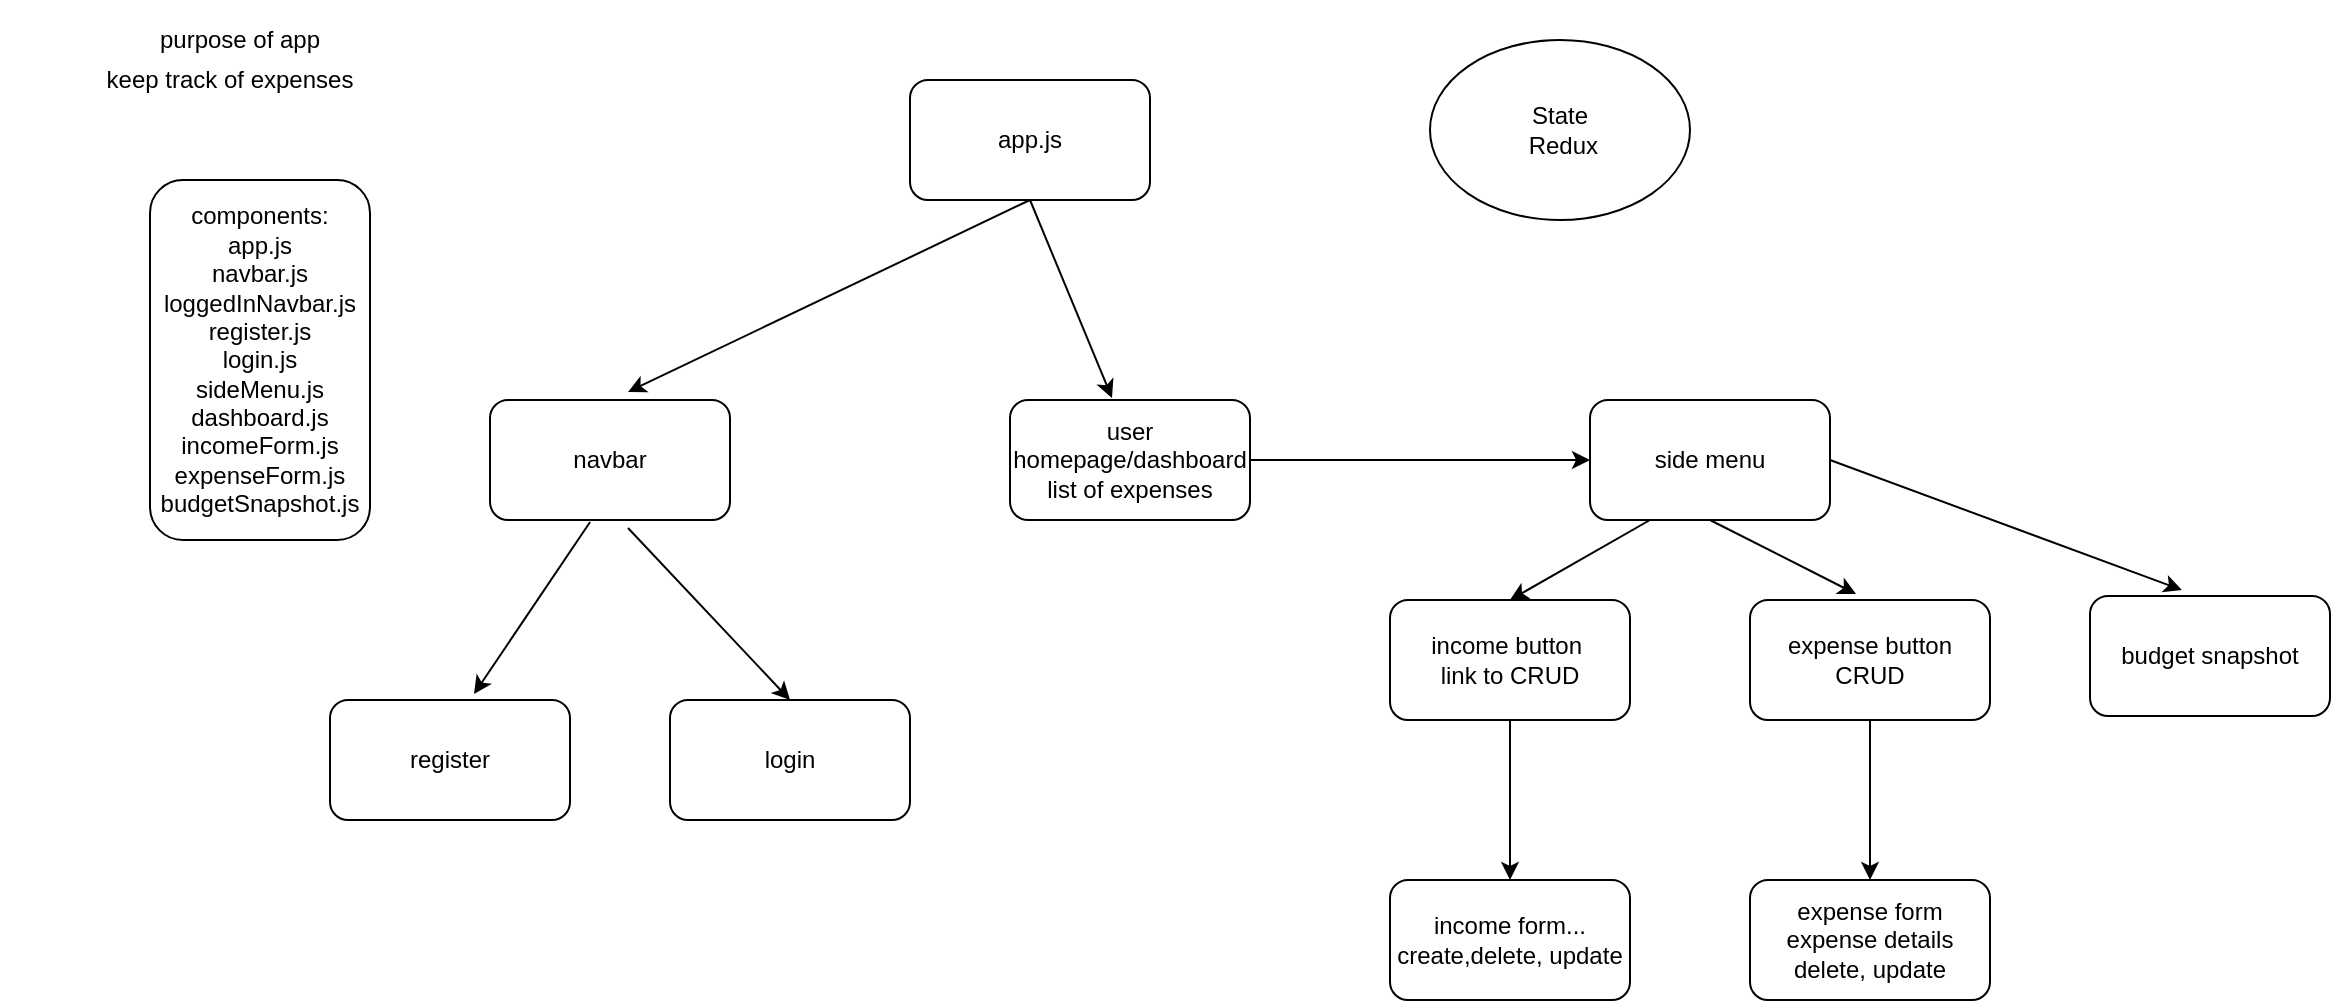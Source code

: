 <mxfile version="11.2.4" type="device" pages="1"><diagram id="TiMIAq606GYRo2Gc_5UJ" name="Page-1"><mxGraphModel dx="2516" dy="805" grid="1" gridSize="10" guides="1" tooltips="1" connect="1" arrows="1" fold="1" page="1" pageScale="1" pageWidth="850" pageHeight="1100" math="0" shadow="0"><root><mxCell id="0"/><mxCell id="1" parent="0"/><mxCell id="45zUoHMbYjtyj5gNnuN4-1" value="app.js&lt;br&gt;" style="rounded=1;whiteSpace=wrap;html=1;" vertex="1" parent="1"><mxGeometry x="420" y="60" width="120" height="60" as="geometry"/></mxCell><mxCell id="45zUoHMbYjtyj5gNnuN4-2" value="navbar&lt;br&gt;" style="rounded=1;whiteSpace=wrap;html=1;" vertex="1" parent="1"><mxGeometry x="210" y="220" width="120" height="60" as="geometry"/></mxCell><mxCell id="45zUoHMbYjtyj5gNnuN4-3" value="login" style="rounded=1;whiteSpace=wrap;html=1;" vertex="1" parent="1"><mxGeometry x="300" y="370" width="120" height="60" as="geometry"/></mxCell><mxCell id="45zUoHMbYjtyj5gNnuN4-4" value="register&lt;br&gt;" style="rounded=1;whiteSpace=wrap;html=1;" vertex="1" parent="1"><mxGeometry x="130" y="370" width="120" height="60" as="geometry"/></mxCell><mxCell id="45zUoHMbYjtyj5gNnuN4-5" value="" style="endArrow=classic;html=1;exitX=0.417;exitY=1.017;exitDx=0;exitDy=0;exitPerimeter=0;entryX=0.6;entryY=-0.05;entryDx=0;entryDy=0;entryPerimeter=0;" edge="1" parent="1" source="45zUoHMbYjtyj5gNnuN4-2" target="45zUoHMbYjtyj5gNnuN4-4"><mxGeometry width="50" height="50" relative="1" as="geometry"><mxPoint x="130" y="500" as="sourcePoint"/><mxPoint x="230" y="360" as="targetPoint"/></mxGeometry></mxCell><mxCell id="45zUoHMbYjtyj5gNnuN4-7" value="" style="endArrow=classic;html=1;entryX=0.5;entryY=0;entryDx=0;entryDy=0;exitX=0.575;exitY=1.067;exitDx=0;exitDy=0;exitPerimeter=0;" edge="1" parent="1" source="45zUoHMbYjtyj5gNnuN4-2" target="45zUoHMbYjtyj5gNnuN4-3"><mxGeometry width="50" height="50" relative="1" as="geometry"><mxPoint x="310" y="290" as="sourcePoint"/><mxPoint x="320" y="280" as="targetPoint"/></mxGeometry></mxCell><mxCell id="45zUoHMbYjtyj5gNnuN4-8" value="" style="endArrow=classic;html=1;exitX=0.5;exitY=1;exitDx=0;exitDy=0;entryX=0.575;entryY=-0.067;entryDx=0;entryDy=0;entryPerimeter=0;" edge="1" parent="1" source="45zUoHMbYjtyj5gNnuN4-1" target="45zUoHMbYjtyj5gNnuN4-2"><mxGeometry width="50" height="50" relative="1" as="geometry"><mxPoint x="400" y="190" as="sourcePoint"/><mxPoint x="450" y="140" as="targetPoint"/></mxGeometry></mxCell><mxCell id="45zUoHMbYjtyj5gNnuN4-9" value="purpose of app&lt;br&gt;" style="text;html=1;strokeColor=none;fillColor=none;align=center;verticalAlign=middle;whiteSpace=wrap;rounded=0;" vertex="1" parent="1"><mxGeometry x="40" y="20" width="90" height="40" as="geometry"/></mxCell><mxCell id="45zUoHMbYjtyj5gNnuN4-11" value="keep track of expenses&lt;br&gt;" style="text;html=1;strokeColor=none;fillColor=none;align=center;verticalAlign=middle;whiteSpace=wrap;rounded=0;" vertex="1" parent="1"><mxGeometry x="-35" y="25" width="230" height="70" as="geometry"/></mxCell><mxCell id="45zUoHMbYjtyj5gNnuN4-15" value="user homepage/dashboard&lt;br&gt;list of expenses" style="rounded=1;whiteSpace=wrap;html=1;" vertex="1" parent="1"><mxGeometry x="470" y="220" width="120" height="60" as="geometry"/></mxCell><mxCell id="45zUoHMbYjtyj5gNnuN4-16" value="expense button&lt;br&gt;CRUD" style="rounded=1;whiteSpace=wrap;html=1;" vertex="1" parent="1"><mxGeometry x="840" y="320" width="120" height="60" as="geometry"/></mxCell><mxCell id="45zUoHMbYjtyj5gNnuN4-17" value="expense form&lt;br&gt;expense details&lt;br&gt;delete, update" style="rounded=1;whiteSpace=wrap;html=1;" vertex="1" parent="1"><mxGeometry x="840" y="460" width="120" height="60" as="geometry"/></mxCell><mxCell id="45zUoHMbYjtyj5gNnuN4-18" value="side menu" style="rounded=1;whiteSpace=wrap;html=1;" vertex="1" parent="1"><mxGeometry x="760" y="220" width="120" height="60" as="geometry"/></mxCell><mxCell id="45zUoHMbYjtyj5gNnuN4-28" value="income button&amp;nbsp;&lt;br&gt;link to CRUD" style="rounded=1;whiteSpace=wrap;html=1;" vertex="1" parent="1"><mxGeometry x="660" y="320" width="120" height="60" as="geometry"/></mxCell><mxCell id="45zUoHMbYjtyj5gNnuN4-29" value="income form...&lt;br&gt;create,delete, update" style="rounded=1;whiteSpace=wrap;html=1;" vertex="1" parent="1"><mxGeometry x="660" y="460" width="120" height="60" as="geometry"/></mxCell><mxCell id="45zUoHMbYjtyj5gNnuN4-30" value="" style="endArrow=classic;html=1;exitX=0.5;exitY=1;exitDx=0;exitDy=0;entryX=0.5;entryY=0;entryDx=0;entryDy=0;" edge="1" parent="1" source="45zUoHMbYjtyj5gNnuN4-28" target="45zUoHMbYjtyj5gNnuN4-29"><mxGeometry width="50" height="50" relative="1" as="geometry"><mxPoint x="710" y="430" as="sourcePoint"/><mxPoint x="760" y="380" as="targetPoint"/></mxGeometry></mxCell><mxCell id="45zUoHMbYjtyj5gNnuN4-31" value="" style="endArrow=classic;html=1;exitX=0.5;exitY=1;exitDx=0;exitDy=0;entryX=0.5;entryY=0;entryDx=0;entryDy=0;" edge="1" parent="1" source="45zUoHMbYjtyj5gNnuN4-16" target="45zUoHMbYjtyj5gNnuN4-17"><mxGeometry width="50" height="50" relative="1" as="geometry"><mxPoint x="900" y="440" as="sourcePoint"/><mxPoint x="950" y="390" as="targetPoint"/></mxGeometry></mxCell><mxCell id="45zUoHMbYjtyj5gNnuN4-32" value="" style="endArrow=classic;html=1;exitX=0.5;exitY=1;exitDx=0;exitDy=0;entryX=0.442;entryY=-0.05;entryDx=0;entryDy=0;entryPerimeter=0;" edge="1" parent="1" source="45zUoHMbYjtyj5gNnuN4-18" target="45zUoHMbYjtyj5gNnuN4-16"><mxGeometry width="50" height="50" relative="1" as="geometry"><mxPoint x="780" y="330" as="sourcePoint"/><mxPoint x="830" y="280" as="targetPoint"/></mxGeometry></mxCell><mxCell id="45zUoHMbYjtyj5gNnuN4-33" value="" style="endArrow=classic;html=1;entryX=0.5;entryY=0;entryDx=0;entryDy=0;" edge="1" parent="1" target="45zUoHMbYjtyj5gNnuN4-28"><mxGeometry width="50" height="50" relative="1" as="geometry"><mxPoint x="790" y="280" as="sourcePoint"/><mxPoint x="820" y="280" as="targetPoint"/></mxGeometry></mxCell><mxCell id="45zUoHMbYjtyj5gNnuN4-34" value="" style="endArrow=classic;html=1;entryX=0.425;entryY=-0.017;entryDx=0;entryDy=0;entryPerimeter=0;" edge="1" parent="1" target="45zUoHMbYjtyj5gNnuN4-15"><mxGeometry width="50" height="50" relative="1" as="geometry"><mxPoint x="480" y="120" as="sourcePoint"/><mxPoint x="530" y="120" as="targetPoint"/></mxGeometry></mxCell><mxCell id="45zUoHMbYjtyj5gNnuN4-35" value="" style="endArrow=classic;html=1;exitX=1;exitY=0.5;exitDx=0;exitDy=0;entryX=0;entryY=0.5;entryDx=0;entryDy=0;" edge="1" parent="1" source="45zUoHMbYjtyj5gNnuN4-15" target="45zUoHMbYjtyj5gNnuN4-18"><mxGeometry width="50" height="50" relative="1" as="geometry"><mxPoint x="510" y="330" as="sourcePoint"/><mxPoint x="560" y="280" as="targetPoint"/></mxGeometry></mxCell><mxCell id="45zUoHMbYjtyj5gNnuN4-37" value="budget snapshot" style="rounded=1;whiteSpace=wrap;html=1;" vertex="1" parent="1"><mxGeometry x="1010" y="318" width="120" height="60" as="geometry"/></mxCell><mxCell id="45zUoHMbYjtyj5gNnuN4-38" value="" style="endArrow=classic;html=1;exitX=1;exitY=0.5;exitDx=0;exitDy=0;entryX=0.383;entryY=-0.05;entryDx=0;entryDy=0;entryPerimeter=0;" edge="1" parent="1" source="45zUoHMbYjtyj5gNnuN4-18" target="45zUoHMbYjtyj5gNnuN4-37"><mxGeometry width="50" height="50" relative="1" as="geometry"><mxPoint x="890" y="250" as="sourcePoint"/><mxPoint x="1050" y="310" as="targetPoint"/></mxGeometry></mxCell><mxCell id="45zUoHMbYjtyj5gNnuN4-41" value="State&lt;br&gt;&amp;nbsp;Redux" style="ellipse;whiteSpace=wrap;html=1;" vertex="1" parent="1"><mxGeometry x="680" y="40" width="130" height="90" as="geometry"/></mxCell><mxCell id="45zUoHMbYjtyj5gNnuN4-42" value="components:&lt;br&gt;app.js&lt;br&gt;navbar.js&lt;br&gt;loggedInNavbar.js&lt;br&gt;register.js&lt;br&gt;login.js&lt;br&gt;sideMenu.js&lt;br&gt;dashboard.js&lt;br&gt;incomeForm.js&lt;br&gt;expenseForm.js&lt;br&gt;budgetSnapshot.js&lt;br&gt;" style="rounded=1;whiteSpace=wrap;html=1;" vertex="1" parent="1"><mxGeometry x="40" y="110" width="110" height="180" as="geometry"/></mxCell></root></mxGraphModel></diagram></mxfile>